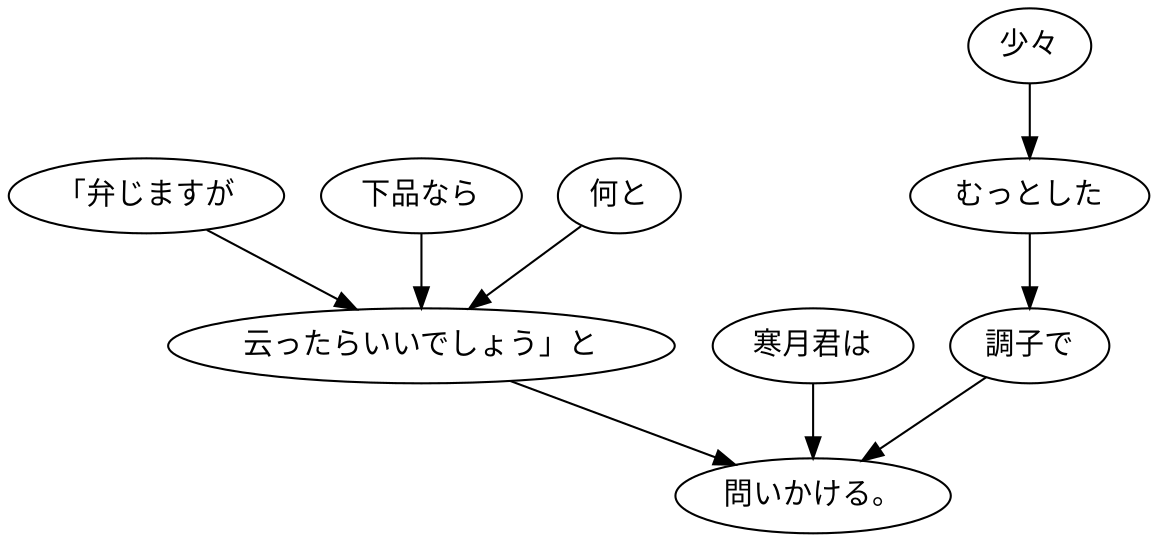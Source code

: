 digraph graph1496 {
	node0 [label="「弁じますが"];
	node1 [label="下品なら"];
	node2 [label="何と"];
	node3 [label="云ったらいいでしょう」と"];
	node4 [label="寒月君は"];
	node5 [label="少々"];
	node6 [label="むっとした"];
	node7 [label="調子で"];
	node8 [label="問いかける。"];
	node0 -> node3;
	node1 -> node3;
	node2 -> node3;
	node3 -> node8;
	node4 -> node8;
	node5 -> node6;
	node6 -> node7;
	node7 -> node8;
}
